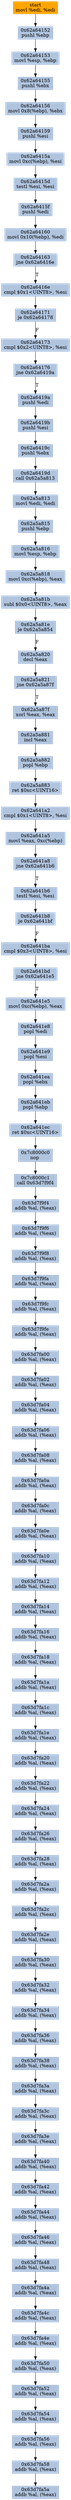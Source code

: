 digraph G {
node[shape=rectangle,style=filled,fillcolor=lightsteelblue,color=lightsteelblue]
bgcolor="transparent"
a0x62a64150movl_edi_edi[label="start\nmovl %edi, %edi",color="lightgrey",fillcolor="orange"];
a0x62a64152pushl_ebp[label="0x62a64152\npushl %ebp"];
a0x62a64153movl_esp_ebp[label="0x62a64153\nmovl %esp, %ebp"];
a0x62a64155pushl_ebx[label="0x62a64155\npushl %ebx"];
a0x62a64156movl_0x8ebp__ebx[label="0x62a64156\nmovl 0x8(%ebp), %ebx"];
a0x62a64159pushl_esi[label="0x62a64159\npushl %esi"];
a0x62a6415amovl_0xcebp__esi[label="0x62a6415a\nmovl 0xc(%ebp), %esi"];
a0x62a6415dtestl_esi_esi[label="0x62a6415d\ntestl %esi, %esi"];
a0x62a6415fpushl_edi[label="0x62a6415f\npushl %edi"];
a0x62a64160movl_0x10ebp__edi[label="0x62a64160\nmovl 0x10(%ebp), %edi"];
a0x62a64163jne_0x62a6416e[label="0x62a64163\njne 0x62a6416e"];
a0x62a6416ecmpl_0x1UINT8_esi[label="0x62a6416e\ncmpl $0x1<UINT8>, %esi"];
a0x62a64171je_0x62a64178[label="0x62a64171\nje 0x62a64178"];
a0x62a64173cmpl_0x2UINT8_esi[label="0x62a64173\ncmpl $0x2<UINT8>, %esi"];
a0x62a64176jne_0x62a6419a[label="0x62a64176\njne 0x62a6419a"];
a0x62a6419apushl_edi[label="0x62a6419a\npushl %edi"];
a0x62a6419bpushl_esi[label="0x62a6419b\npushl %esi"];
a0x62a6419cpushl_ebx[label="0x62a6419c\npushl %ebx"];
a0x62a6419dcall_0x62a5a813[label="0x62a6419d\ncall 0x62a5a813"];
a0x62a5a813movl_edi_edi[label="0x62a5a813\nmovl %edi, %edi"];
a0x62a5a815pushl_ebp[label="0x62a5a815\npushl %ebp"];
a0x62a5a816movl_esp_ebp[label="0x62a5a816\nmovl %esp, %ebp"];
a0x62a5a818movl_0xcebp__eax[label="0x62a5a818\nmovl 0xc(%ebp), %eax"];
a0x62a5a81bsubl_0x0UINT8_eax[label="0x62a5a81b\nsubl $0x0<UINT8>, %eax"];
a0x62a5a81eje_0x62a5a854[label="0x62a5a81e\nje 0x62a5a854"];
a0x62a5a820decl_eax[label="0x62a5a820\ndecl %eax"];
a0x62a5a821jne_0x62a5a87f[label="0x62a5a821\njne 0x62a5a87f"];
a0x62a5a87fxorl_eax_eax[label="0x62a5a87f\nxorl %eax, %eax"];
a0x62a5a881incl_eax[label="0x62a5a881\nincl %eax"];
a0x62a5a882popl_ebp[label="0x62a5a882\npopl %ebp"];
a0x62a5a883ret_0xcUINT16[label="0x62a5a883\nret $0xc<UINT16>"];
a0x62a641a2cmpl_0x1UINT8_esi[label="0x62a641a2\ncmpl $0x1<UINT8>, %esi"];
a0x62a641a5movl_eax_0xcebp_[label="0x62a641a5\nmovl %eax, 0xc(%ebp)"];
a0x62a641a8jne_0x62a641b6[label="0x62a641a8\njne 0x62a641b6"];
a0x62a641b6testl_esi_esi[label="0x62a641b6\ntestl %esi, %esi"];
a0x62a641b8je_0x62a641bf[label="0x62a641b8\nje 0x62a641bf"];
a0x62a641bacmpl_0x3UINT8_esi[label="0x62a641ba\ncmpl $0x3<UINT8>, %esi"];
a0x62a641bdjne_0x62a641e5[label="0x62a641bd\njne 0x62a641e5"];
a0x62a641e5movl_0xcebp__eax[label="0x62a641e5\nmovl 0xc(%ebp), %eax"];
a0x62a641e8popl_edi[label="0x62a641e8\npopl %edi"];
a0x62a641e9popl_esi[label="0x62a641e9\npopl %esi"];
a0x62a641eapopl_ebx[label="0x62a641ea\npopl %ebx"];
a0x62a641ebpopl_ebp[label="0x62a641eb\npopl %ebp"];
a0x62a641ecret_0xcUINT16[label="0x62a641ec\nret $0xc<UINT16>"];
a0x7c8000c0nop_[label="0x7c8000c0\nnop "];
a0x7c8000c1call_0x63d7f9f4[label="0x7c8000c1\ncall 0x63d7f9f4"];
a0x63d7f9f4addb_al_eax_[label="0x63d7f9f4\naddb %al, (%eax)"];
a0x63d7f9f6addb_al_eax_[label="0x63d7f9f6\naddb %al, (%eax)"];
a0x63d7f9f8addb_al_eax_[label="0x63d7f9f8\naddb %al, (%eax)"];
a0x63d7f9faaddb_al_eax_[label="0x63d7f9fa\naddb %al, (%eax)"];
a0x63d7f9fcaddb_al_eax_[label="0x63d7f9fc\naddb %al, (%eax)"];
a0x63d7f9feaddb_al_eax_[label="0x63d7f9fe\naddb %al, (%eax)"];
a0x63d7fa00addb_al_eax_[label="0x63d7fa00\naddb %al, (%eax)"];
a0x63d7fa02addb_al_eax_[label="0x63d7fa02\naddb %al, (%eax)"];
a0x63d7fa04addb_al_eax_[label="0x63d7fa04\naddb %al, (%eax)"];
a0x63d7fa06addb_al_eax_[label="0x63d7fa06\naddb %al, (%eax)"];
a0x63d7fa08addb_al_eax_[label="0x63d7fa08\naddb %al, (%eax)"];
a0x63d7fa0aaddb_al_eax_[label="0x63d7fa0a\naddb %al, (%eax)"];
a0x63d7fa0caddb_al_eax_[label="0x63d7fa0c\naddb %al, (%eax)"];
a0x63d7fa0eaddb_al_eax_[label="0x63d7fa0e\naddb %al, (%eax)"];
a0x63d7fa10addb_al_eax_[label="0x63d7fa10\naddb %al, (%eax)"];
a0x63d7fa12addb_al_eax_[label="0x63d7fa12\naddb %al, (%eax)"];
a0x63d7fa14addb_al_eax_[label="0x63d7fa14\naddb %al, (%eax)"];
a0x63d7fa16addb_al_eax_[label="0x63d7fa16\naddb %al, (%eax)"];
a0x63d7fa18addb_al_eax_[label="0x63d7fa18\naddb %al, (%eax)"];
a0x63d7fa1aaddb_al_eax_[label="0x63d7fa1a\naddb %al, (%eax)"];
a0x63d7fa1caddb_al_eax_[label="0x63d7fa1c\naddb %al, (%eax)"];
a0x63d7fa1eaddb_al_eax_[label="0x63d7fa1e\naddb %al, (%eax)"];
a0x63d7fa20addb_al_eax_[label="0x63d7fa20\naddb %al, (%eax)"];
a0x63d7fa22addb_al_eax_[label="0x63d7fa22\naddb %al, (%eax)"];
a0x63d7fa24addb_al_eax_[label="0x63d7fa24\naddb %al, (%eax)"];
a0x63d7fa26addb_al_eax_[label="0x63d7fa26\naddb %al, (%eax)"];
a0x63d7fa28addb_al_eax_[label="0x63d7fa28\naddb %al, (%eax)"];
a0x63d7fa2aaddb_al_eax_[label="0x63d7fa2a\naddb %al, (%eax)"];
a0x63d7fa2caddb_al_eax_[label="0x63d7fa2c\naddb %al, (%eax)"];
a0x63d7fa2eaddb_al_eax_[label="0x63d7fa2e\naddb %al, (%eax)"];
a0x63d7fa30addb_al_eax_[label="0x63d7fa30\naddb %al, (%eax)"];
a0x63d7fa32addb_al_eax_[label="0x63d7fa32\naddb %al, (%eax)"];
a0x63d7fa34addb_al_eax_[label="0x63d7fa34\naddb %al, (%eax)"];
a0x63d7fa36addb_al_eax_[label="0x63d7fa36\naddb %al, (%eax)"];
a0x63d7fa38addb_al_eax_[label="0x63d7fa38\naddb %al, (%eax)"];
a0x63d7fa3aaddb_al_eax_[label="0x63d7fa3a\naddb %al, (%eax)"];
a0x63d7fa3caddb_al_eax_[label="0x63d7fa3c\naddb %al, (%eax)"];
a0x63d7fa3eaddb_al_eax_[label="0x63d7fa3e\naddb %al, (%eax)"];
a0x63d7fa40addb_al_eax_[label="0x63d7fa40\naddb %al, (%eax)"];
a0x63d7fa42addb_al_eax_[label="0x63d7fa42\naddb %al, (%eax)"];
a0x63d7fa44addb_al_eax_[label="0x63d7fa44\naddb %al, (%eax)"];
a0x63d7fa46addb_al_eax_[label="0x63d7fa46\naddb %al, (%eax)"];
a0x63d7fa48addb_al_eax_[label="0x63d7fa48\naddb %al, (%eax)"];
a0x63d7fa4aaddb_al_eax_[label="0x63d7fa4a\naddb %al, (%eax)"];
a0x63d7fa4caddb_al_eax_[label="0x63d7fa4c\naddb %al, (%eax)"];
a0x63d7fa4eaddb_al_eax_[label="0x63d7fa4e\naddb %al, (%eax)"];
a0x63d7fa50addb_al_eax_[label="0x63d7fa50\naddb %al, (%eax)"];
a0x63d7fa52addb_al_eax_[label="0x63d7fa52\naddb %al, (%eax)"];
a0x63d7fa54addb_al_eax_[label="0x63d7fa54\naddb %al, (%eax)"];
a0x63d7fa56addb_al_eax_[label="0x63d7fa56\naddb %al, (%eax)"];
a0x63d7fa58addb_al_eax_[label="0x63d7fa58\naddb %al, (%eax)"];
a0x63d7fa5aaddb_al_eax_[label="0x63d7fa5a\naddb %al, (%eax)"];
a0x62a64150movl_edi_edi -> a0x62a64152pushl_ebp [color="#000000"];
a0x62a64152pushl_ebp -> a0x62a64153movl_esp_ebp [color="#000000"];
a0x62a64153movl_esp_ebp -> a0x62a64155pushl_ebx [color="#000000"];
a0x62a64155pushl_ebx -> a0x62a64156movl_0x8ebp__ebx [color="#000000"];
a0x62a64156movl_0x8ebp__ebx -> a0x62a64159pushl_esi [color="#000000"];
a0x62a64159pushl_esi -> a0x62a6415amovl_0xcebp__esi [color="#000000"];
a0x62a6415amovl_0xcebp__esi -> a0x62a6415dtestl_esi_esi [color="#000000"];
a0x62a6415dtestl_esi_esi -> a0x62a6415fpushl_edi [color="#000000"];
a0x62a6415fpushl_edi -> a0x62a64160movl_0x10ebp__edi [color="#000000"];
a0x62a64160movl_0x10ebp__edi -> a0x62a64163jne_0x62a6416e [color="#000000"];
a0x62a64163jne_0x62a6416e -> a0x62a6416ecmpl_0x1UINT8_esi [color="#000000",label="T"];
a0x62a6416ecmpl_0x1UINT8_esi -> a0x62a64171je_0x62a64178 [color="#000000"];
a0x62a64171je_0x62a64178 -> a0x62a64173cmpl_0x2UINT8_esi [color="#000000",label="F"];
a0x62a64173cmpl_0x2UINT8_esi -> a0x62a64176jne_0x62a6419a [color="#000000"];
a0x62a64176jne_0x62a6419a -> a0x62a6419apushl_edi [color="#000000",label="T"];
a0x62a6419apushl_edi -> a0x62a6419bpushl_esi [color="#000000"];
a0x62a6419bpushl_esi -> a0x62a6419cpushl_ebx [color="#000000"];
a0x62a6419cpushl_ebx -> a0x62a6419dcall_0x62a5a813 [color="#000000"];
a0x62a6419dcall_0x62a5a813 -> a0x62a5a813movl_edi_edi [color="#000000"];
a0x62a5a813movl_edi_edi -> a0x62a5a815pushl_ebp [color="#000000"];
a0x62a5a815pushl_ebp -> a0x62a5a816movl_esp_ebp [color="#000000"];
a0x62a5a816movl_esp_ebp -> a0x62a5a818movl_0xcebp__eax [color="#000000"];
a0x62a5a818movl_0xcebp__eax -> a0x62a5a81bsubl_0x0UINT8_eax [color="#000000"];
a0x62a5a81bsubl_0x0UINT8_eax -> a0x62a5a81eje_0x62a5a854 [color="#000000"];
a0x62a5a81eje_0x62a5a854 -> a0x62a5a820decl_eax [color="#000000",label="F"];
a0x62a5a820decl_eax -> a0x62a5a821jne_0x62a5a87f [color="#000000"];
a0x62a5a821jne_0x62a5a87f -> a0x62a5a87fxorl_eax_eax [color="#000000",label="T"];
a0x62a5a87fxorl_eax_eax -> a0x62a5a881incl_eax [color="#000000"];
a0x62a5a881incl_eax -> a0x62a5a882popl_ebp [color="#000000"];
a0x62a5a882popl_ebp -> a0x62a5a883ret_0xcUINT16 [color="#000000"];
a0x62a5a883ret_0xcUINT16 -> a0x62a641a2cmpl_0x1UINT8_esi [color="#000000"];
a0x62a641a2cmpl_0x1UINT8_esi -> a0x62a641a5movl_eax_0xcebp_ [color="#000000"];
a0x62a641a5movl_eax_0xcebp_ -> a0x62a641a8jne_0x62a641b6 [color="#000000"];
a0x62a641a8jne_0x62a641b6 -> a0x62a641b6testl_esi_esi [color="#000000",label="T"];
a0x62a641b6testl_esi_esi -> a0x62a641b8je_0x62a641bf [color="#000000"];
a0x62a641b8je_0x62a641bf -> a0x62a641bacmpl_0x3UINT8_esi [color="#000000",label="F"];
a0x62a641bacmpl_0x3UINT8_esi -> a0x62a641bdjne_0x62a641e5 [color="#000000"];
a0x62a641bdjne_0x62a641e5 -> a0x62a641e5movl_0xcebp__eax [color="#000000",label="T"];
a0x62a641e5movl_0xcebp__eax -> a0x62a641e8popl_edi [color="#000000"];
a0x62a641e8popl_edi -> a0x62a641e9popl_esi [color="#000000"];
a0x62a641e9popl_esi -> a0x62a641eapopl_ebx [color="#000000"];
a0x62a641eapopl_ebx -> a0x62a641ebpopl_ebp [color="#000000"];
a0x62a641ebpopl_ebp -> a0x62a641ecret_0xcUINT16 [color="#000000"];
a0x62a641ecret_0xcUINT16 -> a0x7c8000c0nop_ [color="#000000"];
a0x7c8000c0nop_ -> a0x7c8000c1call_0x63d7f9f4 [color="#000000"];
a0x7c8000c1call_0x63d7f9f4 -> a0x63d7f9f4addb_al_eax_ [color="#000000"];
a0x63d7f9f4addb_al_eax_ -> a0x63d7f9f6addb_al_eax_ [color="#000000"];
a0x63d7f9f6addb_al_eax_ -> a0x63d7f9f8addb_al_eax_ [color="#000000"];
a0x63d7f9f8addb_al_eax_ -> a0x63d7f9faaddb_al_eax_ [color="#000000"];
a0x63d7f9faaddb_al_eax_ -> a0x63d7f9fcaddb_al_eax_ [color="#000000"];
a0x63d7f9fcaddb_al_eax_ -> a0x63d7f9feaddb_al_eax_ [color="#000000"];
a0x63d7f9feaddb_al_eax_ -> a0x63d7fa00addb_al_eax_ [color="#000000"];
a0x63d7fa00addb_al_eax_ -> a0x63d7fa02addb_al_eax_ [color="#000000"];
a0x63d7fa02addb_al_eax_ -> a0x63d7fa04addb_al_eax_ [color="#000000"];
a0x63d7fa04addb_al_eax_ -> a0x63d7fa06addb_al_eax_ [color="#000000"];
a0x63d7fa06addb_al_eax_ -> a0x63d7fa08addb_al_eax_ [color="#000000"];
a0x63d7fa08addb_al_eax_ -> a0x63d7fa0aaddb_al_eax_ [color="#000000"];
a0x63d7fa0aaddb_al_eax_ -> a0x63d7fa0caddb_al_eax_ [color="#000000"];
a0x63d7fa0caddb_al_eax_ -> a0x63d7fa0eaddb_al_eax_ [color="#000000"];
a0x63d7fa0eaddb_al_eax_ -> a0x63d7fa10addb_al_eax_ [color="#000000"];
a0x63d7fa10addb_al_eax_ -> a0x63d7fa12addb_al_eax_ [color="#000000"];
a0x63d7fa12addb_al_eax_ -> a0x63d7fa14addb_al_eax_ [color="#000000"];
a0x63d7fa14addb_al_eax_ -> a0x63d7fa16addb_al_eax_ [color="#000000"];
a0x63d7fa16addb_al_eax_ -> a0x63d7fa18addb_al_eax_ [color="#000000"];
a0x63d7fa18addb_al_eax_ -> a0x63d7fa1aaddb_al_eax_ [color="#000000"];
a0x63d7fa1aaddb_al_eax_ -> a0x63d7fa1caddb_al_eax_ [color="#000000"];
a0x63d7fa1caddb_al_eax_ -> a0x63d7fa1eaddb_al_eax_ [color="#000000"];
a0x63d7fa1eaddb_al_eax_ -> a0x63d7fa20addb_al_eax_ [color="#000000"];
a0x63d7fa20addb_al_eax_ -> a0x63d7fa22addb_al_eax_ [color="#000000"];
a0x63d7fa22addb_al_eax_ -> a0x63d7fa24addb_al_eax_ [color="#000000"];
a0x63d7fa24addb_al_eax_ -> a0x63d7fa26addb_al_eax_ [color="#000000"];
a0x63d7fa26addb_al_eax_ -> a0x63d7fa28addb_al_eax_ [color="#000000"];
a0x63d7fa28addb_al_eax_ -> a0x63d7fa2aaddb_al_eax_ [color="#000000"];
a0x63d7fa2aaddb_al_eax_ -> a0x63d7fa2caddb_al_eax_ [color="#000000"];
a0x63d7fa2caddb_al_eax_ -> a0x63d7fa2eaddb_al_eax_ [color="#000000"];
a0x63d7fa2eaddb_al_eax_ -> a0x63d7fa30addb_al_eax_ [color="#000000"];
a0x63d7fa30addb_al_eax_ -> a0x63d7fa32addb_al_eax_ [color="#000000"];
a0x63d7fa32addb_al_eax_ -> a0x63d7fa34addb_al_eax_ [color="#000000"];
a0x63d7fa34addb_al_eax_ -> a0x63d7fa36addb_al_eax_ [color="#000000"];
a0x63d7fa36addb_al_eax_ -> a0x63d7fa38addb_al_eax_ [color="#000000"];
a0x63d7fa38addb_al_eax_ -> a0x63d7fa3aaddb_al_eax_ [color="#000000"];
a0x63d7fa3aaddb_al_eax_ -> a0x63d7fa3caddb_al_eax_ [color="#000000"];
a0x63d7fa3caddb_al_eax_ -> a0x63d7fa3eaddb_al_eax_ [color="#000000"];
a0x63d7fa3eaddb_al_eax_ -> a0x63d7fa40addb_al_eax_ [color="#000000"];
a0x63d7fa40addb_al_eax_ -> a0x63d7fa42addb_al_eax_ [color="#000000"];
a0x63d7fa42addb_al_eax_ -> a0x63d7fa44addb_al_eax_ [color="#000000"];
a0x63d7fa44addb_al_eax_ -> a0x63d7fa46addb_al_eax_ [color="#000000"];
a0x63d7fa46addb_al_eax_ -> a0x63d7fa48addb_al_eax_ [color="#000000"];
a0x63d7fa48addb_al_eax_ -> a0x63d7fa4aaddb_al_eax_ [color="#000000"];
a0x63d7fa4aaddb_al_eax_ -> a0x63d7fa4caddb_al_eax_ [color="#000000"];
a0x63d7fa4caddb_al_eax_ -> a0x63d7fa4eaddb_al_eax_ [color="#000000"];
a0x63d7fa4eaddb_al_eax_ -> a0x63d7fa50addb_al_eax_ [color="#000000"];
a0x63d7fa50addb_al_eax_ -> a0x63d7fa52addb_al_eax_ [color="#000000"];
a0x63d7fa52addb_al_eax_ -> a0x63d7fa54addb_al_eax_ [color="#000000"];
a0x63d7fa54addb_al_eax_ -> a0x63d7fa56addb_al_eax_ [color="#000000"];
a0x63d7fa56addb_al_eax_ -> a0x63d7fa58addb_al_eax_ [color="#000000"];
a0x63d7fa58addb_al_eax_ -> a0x63d7fa5aaddb_al_eax_ [color="#000000"];
}
